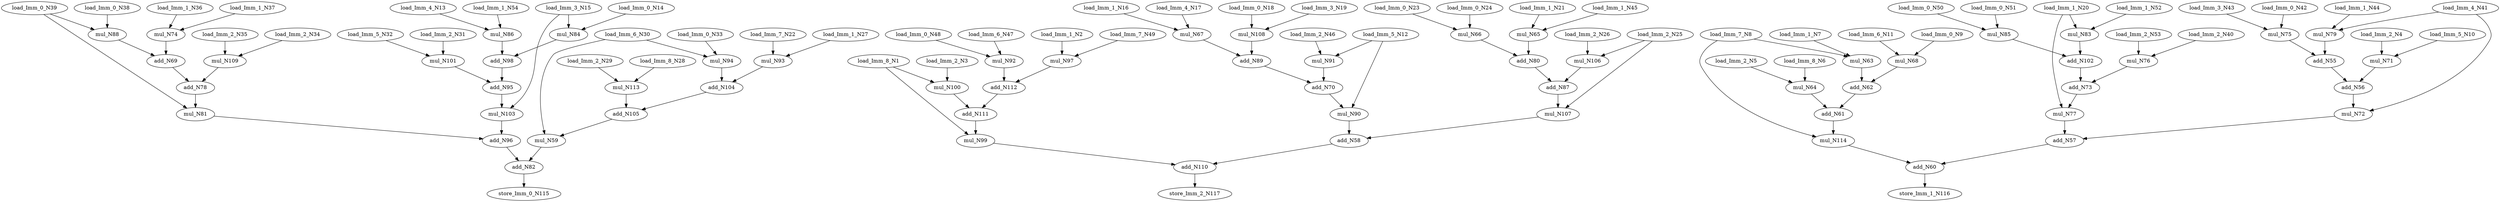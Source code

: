 digraph graphname {
N29 [color="black", label="load_Imm_2_N29"];
N28 [color="black", label="load_Imm_8_N28"];
N23 [color="black", label="load_Imm_0_N23"];
N22 [color="black", label="load_Imm_7_N22"];
N21 [color="black", label="load_Imm_1_N21"];
N20 [color="black", label="load_Imm_1_N20"];
N27 [color="black", label="load_Imm_1_N27"];
N26 [color="black", label="load_Imm_2_N26"];
N25 [color="black", label="load_Imm_2_N25"];
N24 [color="black", label="load_Imm_0_N24"];
N85 [color="black", label="mul_N85"];
N84 [color="black", label="mul_N84"];
N87 [color="black", label="add_N87"];
N86 [color="black", label="mul_N86"];
N81 [color="black", label="mul_N81"];
N80 [color="black", label="add_N80"];
N83 [color="black", label="mul_N83"];
N82 [color="black", label="add_N82"];
N89 [color="black", label="add_N89"];
N88 [color="black", label="mul_N88"];
N38 [color="black", label="load_Imm_0_N38"];
N39 [color="black", label="load_Imm_0_N39"];
N30 [color="black", label="load_Imm_6_N30"];
N31 [color="black", label="load_Imm_2_N31"];
N32 [color="black", label="load_Imm_5_N32"];
N33 [color="black", label="load_Imm_0_N33"];
N34 [color="black", label="load_Imm_2_N34"];
N35 [color="black", label="load_Imm_2_N35"];
N36 [color="black", label="load_Imm_1_N36"];
N37 [color="black", label="load_Imm_1_N37"];
N98 [color="black", label="add_N98"];
N99 [color="black", label="mul_N99"];
N92 [color="black", label="mul_N92"];
N93 [color="black", label="mul_N93"];
N90 [color="black", label="mul_N90"];
N91 [color="black", label="mul_N91"];
N96 [color="black", label="add_N96"];
N97 [color="black", label="mul_N97"];
N94 [color="black", label="mul_N94"];
N95 [color="black", label="add_N95"];
N114 [color="black", label="mul_N114"];
N115 [color="black", label="store_Imm_0_N115"];
N116 [color="black", label="store_Imm_1_N116"];
N117 [color="black", label="store_Imm_2_N117"];
N110 [color="black", label="add_N110"];
N111 [color="black", label="add_N111"];
N112 [color="black", label="add_N112"];
N113 [color="black", label="mul_N113"];
N107 [color="black", label="mul_N107"];
N106 [color="black", label="mul_N106"];
N105 [color="black", label="add_N105"];
N104 [color="black", label="add_N104"];
N103 [color="black", label="mul_N103"];
N102 [color="black", label="add_N102"];
N101 [color="black", label="mul_N101"];
N100 [color="black", label="mul_N100"];
N109 [color="black", label="mul_N109"];
N108 [color="black", label="mul_N108"];
N12 [color="black", label="load_Imm_5_N12"];
N13 [color="black", label="load_Imm_4_N13"];
N10 [color="black", label="load_Imm_5_N10"];
N11 [color="black", label="load_Imm_6_N11"];
N16 [color="black", label="load_Imm_1_N16"];
N17 [color="black", label="load_Imm_4_N17"];
N14 [color="black", label="load_Imm_0_N14"];
N15 [color="black", label="load_Imm_3_N15"];
N18 [color="black", label="load_Imm_0_N18"];
N19 [color="black", label="load_Imm_3_N19"];
N67 [color="black", label="mul_N67"];
N66 [color="black", label="mul_N66"];
N65 [color="black", label="mul_N65"];
N64 [color="black", label="mul_N64"];
N63 [color="black", label="mul_N63"];
N62 [color="black", label="add_N62"];
N61 [color="black", label="add_N61"];
N60 [color="black", label="add_N60"];
N69 [color="black", label="add_N69"];
N68 [color="black", label="mul_N68"];
N8 [color="black", label="load_Imm_7_N8"];
N9 [color="black", label="load_Imm_0_N9"];
N1 [color="black", label="load_Imm_8_N1"];
N2 [color="black", label="load_Imm_1_N2"];
N3 [color="black", label="load_Imm_2_N3"];
N4 [color="black", label="load_Imm_2_N4"];
N5 [color="black", label="load_Imm_2_N5"];
N6 [color="black", label="load_Imm_8_N6"];
N7 [color="black", label="load_Imm_1_N7"];
N74 [color="black", label="mul_N74"];
N75 [color="black", label="mul_N75"];
N76 [color="black", label="mul_N76"];
N77 [color="black", label="mul_N77"];
N70 [color="black", label="add_N70"];
N71 [color="black", label="mul_N71"];
N72 [color="black", label="mul_N72"];
N73 [color="black", label="add_N73"];
N78 [color="black", label="add_N78"];
N79 [color="black", label="mul_N79"];
N49 [color="black", label="load_Imm_7_N49"];
N48 [color="black", label="load_Imm_0_N48"];
N41 [color="black", label="load_Imm_4_N41"];
N40 [color="black", label="load_Imm_2_N40"];
N43 [color="black", label="load_Imm_3_N43"];
N42 [color="black", label="load_Imm_0_N42"];
N45 [color="black", label="load_Imm_1_N45"];
N44 [color="black", label="load_Imm_1_N44"];
N47 [color="black", label="load_Imm_6_N47"];
N46 [color="black", label="load_Imm_2_N46"];
N58 [color="black", label="add_N58"];
N59 [color="black", label="mul_N59"];
N56 [color="black", label="add_N56"];
N57 [color="black", label="add_N57"];
N54 [color="black", label="load_Imm_1_N54"];
N55 [color="black", label="add_N55"];
N52 [color="black", label="load_Imm_1_N52"];
N53 [color="black", label="load_Imm_2_N53"];
N50 [color="black", label="load_Imm_0_N50"];
N51 [color="black", label="load_Imm_0_N51"];
N29 -> N113;
N28 -> N113;
N23 -> N66;
N22 -> N93;
N21 -> N65;
N20 -> N83;
N20 -> N77;
N27 -> N93;
N26 -> N106;
N25 -> N107;
N25 -> N106;
N24 -> N66;
N85 -> N102;
N84 -> N98;
N87 -> N107;
N86 -> N98;
N81 -> N96;
N80 -> N87;
N83 -> N102;
N82 -> N115;
N89 -> N70;
N88 -> N69;
N38 -> N88;
N39 -> N88;
N39 -> N81;
N30 -> N59;
N30 -> N94;
N31 -> N101;
N32 -> N101;
N33 -> N94;
N34 -> N109;
N35 -> N109;
N36 -> N74;
N37 -> N74;
N98 -> N95;
N99 -> N110;
N92 -> N112;
N93 -> N104;
N90 -> N58;
N91 -> N70;
N96 -> N82;
N97 -> N112;
N94 -> N104;
N95 -> N103;
N114 -> N60;
N110 -> N117;
N111 -> N99;
N112 -> N111;
N113 -> N105;
N107 -> N58;
N106 -> N87;
N105 -> N59;
N104 -> N105;
N103 -> N96;
N102 -> N73;
N101 -> N95;
N100 -> N111;
N109 -> N78;
N108 -> N89;
N12 -> N91;
N12 -> N90;
N13 -> N86;
N10 -> N71;
N11 -> N68;
N16 -> N67;
N17 -> N67;
N14 -> N84;
N15 -> N84;
N15 -> N103;
N18 -> N108;
N19 -> N108;
N67 -> N89;
N66 -> N80;
N65 -> N80;
N64 -> N61;
N63 -> N62;
N62 -> N61;
N61 -> N114;
N60 -> N116;
N69 -> N78;
N68 -> N62;
N8 -> N114;
N8 -> N63;
N9 -> N68;
N1 -> N99;
N1 -> N100;
N2 -> N97;
N3 -> N100;
N4 -> N71;
N5 -> N64;
N6 -> N64;
N7 -> N63;
N74 -> N69;
N75 -> N55;
N76 -> N73;
N77 -> N57;
N70 -> N90;
N71 -> N56;
N72 -> N57;
N73 -> N77;
N78 -> N81;
N79 -> N55;
N49 -> N97;
N48 -> N92;
N41 -> N79;
N41 -> N72;
N40 -> N76;
N43 -> N75;
N42 -> N75;
N45 -> N65;
N44 -> N79;
N47 -> N92;
N46 -> N91;
N58 -> N110;
N59 -> N82;
N56 -> N72;
N57 -> N60;
N54 -> N86;
N55 -> N56;
N52 -> N83;
N53 -> N76;
N50 -> N85;
N51 -> N85;
}
